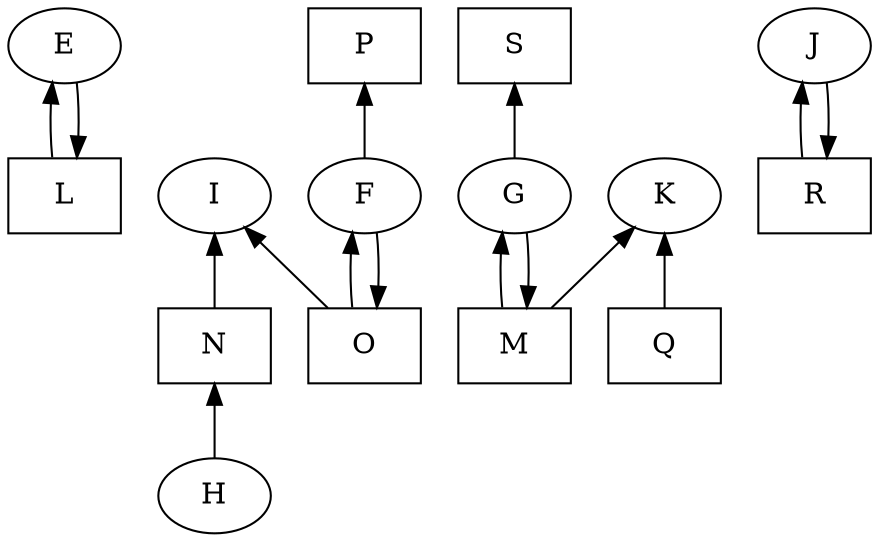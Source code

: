 digraph {
    // Node defaults can be set here if needed
    node[fontsize=14]
    E F G H I J K 
     
    node[fontsize=14, shape=box]
    L M N O P Q R S 
    
    edge[labeldistance=1.5 fontsize=12 dir="back"]
    "E" -> "L" 
    "L" -> "E"
    "P" -> "F"
    "G" -> "M" 
    "M" -> "G" 
    "S" -> "G" 
    "N" -> "H" 
    "I" -> "N" 
    "I" -> "O" 
    "J" -> "R" 
    "R" -> "J" 
    "K" -> "M" 
    "K" -> "Q" 
    "F" -> "O"
    "O" -> "F"
}